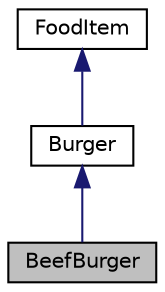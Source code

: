 digraph "BeefBurger"
{
 // LATEX_PDF_SIZE
  edge [fontname="Helvetica",fontsize="10",labelfontname="Helvetica",labelfontsize="10"];
  node [fontname="Helvetica",fontsize="10",shape=record];
  Node1 [label="BeefBurger",height=0.2,width=0.4,color="black", fillcolor="grey75", style="filled", fontcolor="black",tooltip="Represents a beef burger, a specific type of burger."];
  Node2 -> Node1 [dir="back",color="midnightblue",fontsize="10",style="solid",fontname="Helvetica"];
  Node2 [label="Burger",height=0.2,width=0.4,color="black", fillcolor="white", style="filled",URL="$classBurger.html",tooltip="Represents a burger as a type of food item."];
  Node3 -> Node2 [dir="back",color="midnightblue",fontsize="10",style="solid",fontname="Helvetica"];
  Node3 [label="FoodItem",height=0.2,width=0.4,color="black", fillcolor="white", style="filled",URL="$classFoodItem.html",tooltip="Represents a food item that can be cooked."];
}
